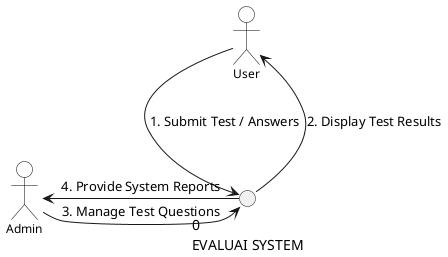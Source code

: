 @startuml
allowmixing
skinparam monochrome true
skinparam rectangle {
    BackgroundColor white
    BorderColor black
    RoundCorner 15
}
skinparam actor {
    BackgroundColor white
    BorderColor black
    FontSize 12
}

actor "User" as user
actor "Admin" as admin

circle "0\nEVALUAI SYSTEM" as system

user -down-> system : 1. Submit Test / Answers
system -up-> user : 2. Display Test Results

admin -right-> system : 3. Manage Test Questions
system -left-> admin : 4. Provide System Reports

@enduml
